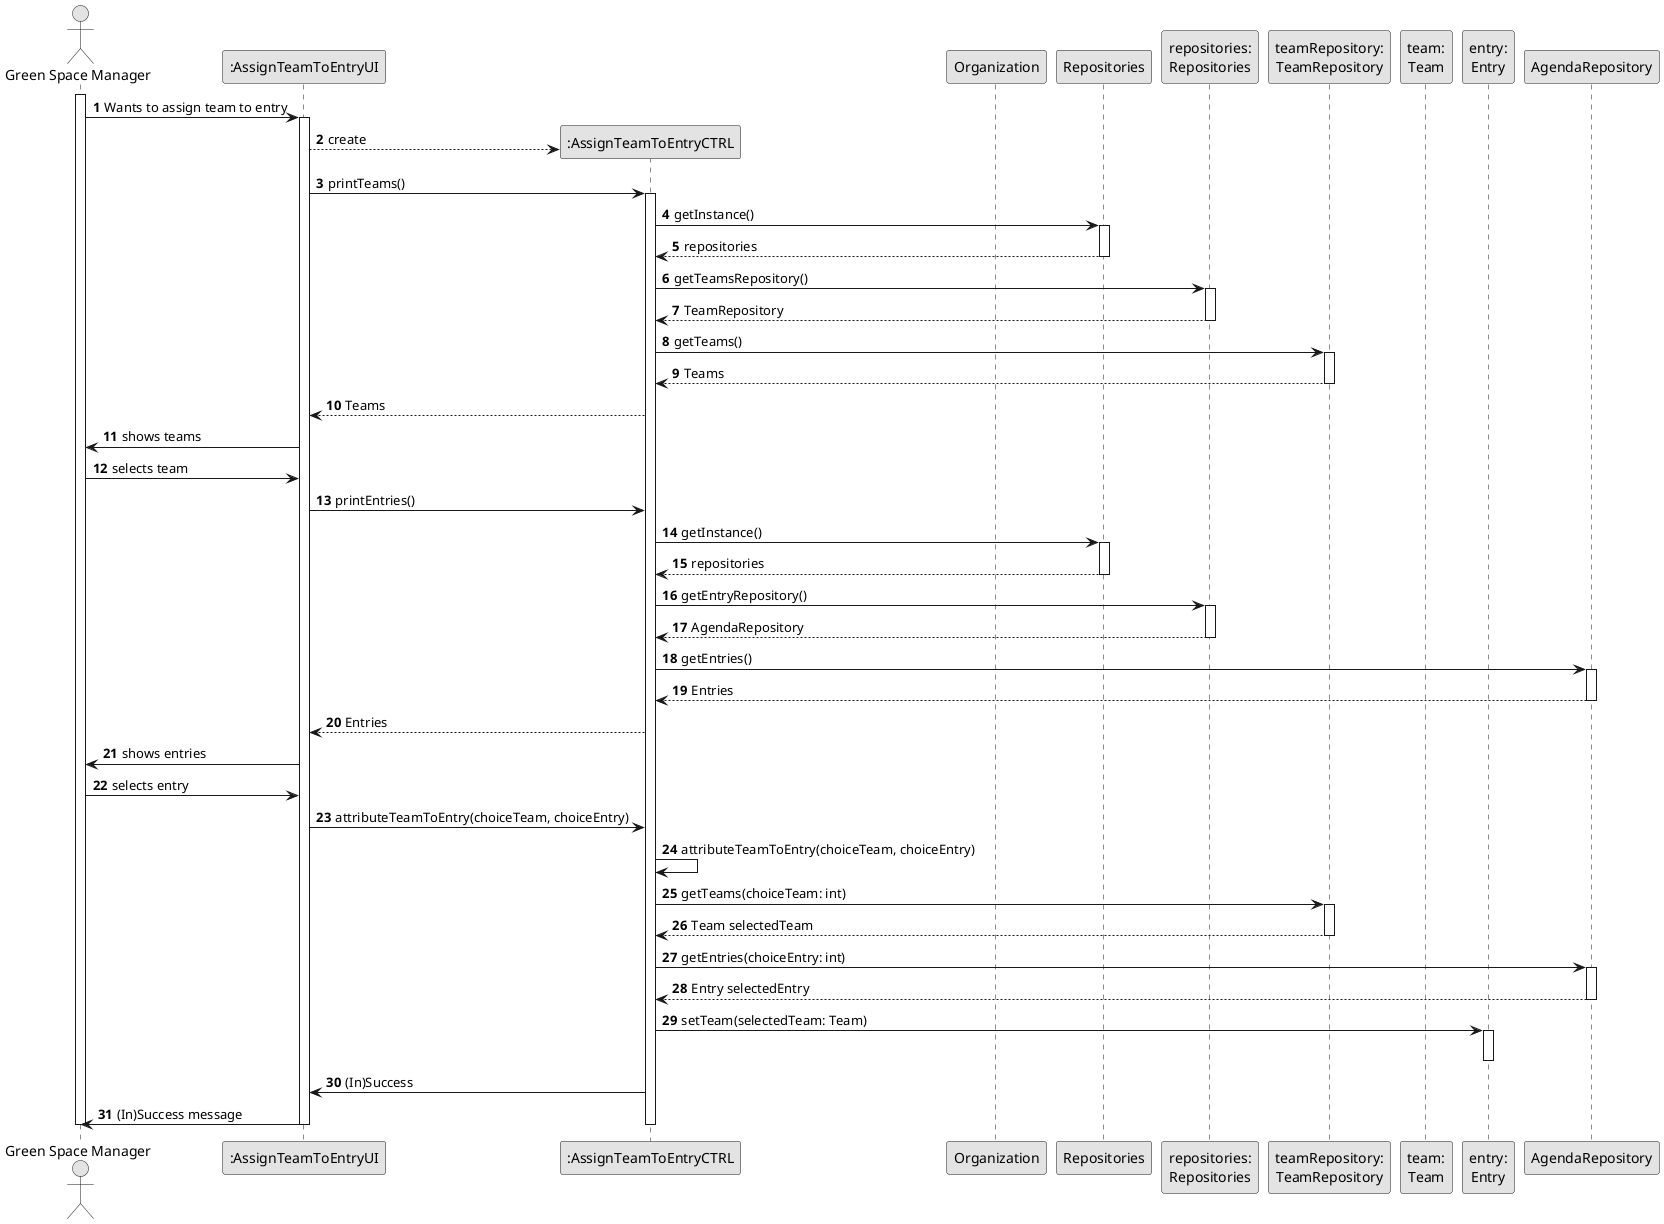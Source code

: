 @startuml
skinparam monochrome true
skinparam packageStyle rectangle
skinparam shadowing false

autonumber

actor "Green Space Manager" as GSM
participant ":AssignTeamToEntryUI" as UI
participant ":AssignTeamToEntryCTRL" as CTRL
participant "Organization" as Org
participant "Repositories" as Rep
participant "repositories:\nRepositories" as Repositories
participant "teamRepository:\nTeamRepository" as TeamRepository
participant "team:\nTeam" as Team
participant "entry:\nEntry" as Entry


activate GSM
    GSM -> UI : Wants to assign team to entry
    activate UI
        UI --> CTRL** : create
        UI -> CTRL : printTeams()
        activate CTRL

            CTRL -> Rep : getInstance()
            activate Rep
                Rep --> CTRL : repositories
            deactivate Rep

            CTRL -> Repositories : getTeamsRepository()
            activate Repositories
                Repositories --> CTRL : TeamRepository
            deactivate Repositories

            CTRL -> TeamRepository : getTeams()
            activate TeamRepository
                TeamRepository --> CTRL : Teams
            deactivate TeamRepository

        CTRL --> UI : Teams


        UI -> GSM : shows teams
        GSM -> UI : selects team
        UI -> CTRL : printEntries()

            CTRL -> Rep : getInstance()
            activate Rep
                Rep --> CTRL : repositories
            deactivate Rep

            CTRL -> Repositories : getEntryRepository()
            activate Repositories
                Repositories --> CTRL : AgendaRepository
            deactivate Repositories

            CTRL -> AgendaRepository : getEntries()
            activate AgendaRepository
                AgendaRepository --> CTRL : Entries
            deactivate AgendaRepository

        CTRL --> UI : Entries
        UI -> GSM : shows entries

        GSM -> UI : selects entry
        UI -> CTRL : attributeTeamToEntry(choiceTeam, choiceEntry)
        CTRL -> CTRL : attributeTeamToEntry(choiceTeam, choiceEntry)
        CTRL -> TeamRepository : getTeams(choiceTeam: int)
            activate TeamRepository
                TeamRepository --> CTRL : Team selectedTeam
            deactivate TeamRepository
        CTRL -> AgendaRepository : getEntries(choiceEntry: int)
            activate AgendaRepository
                AgendaRepository --> CTRL : Entry selectedEntry
            deactivate AgendaRepository

        CTRL -> Entry : setTeam(selectedTeam: Team)
        activate Entry
        deactivate Entry
        CTRL -> UI : (In)Success
        UI-> GSM : (In)Success message

        deactivate CTRL
    deactivate UI
deactivate GSM
@enduml